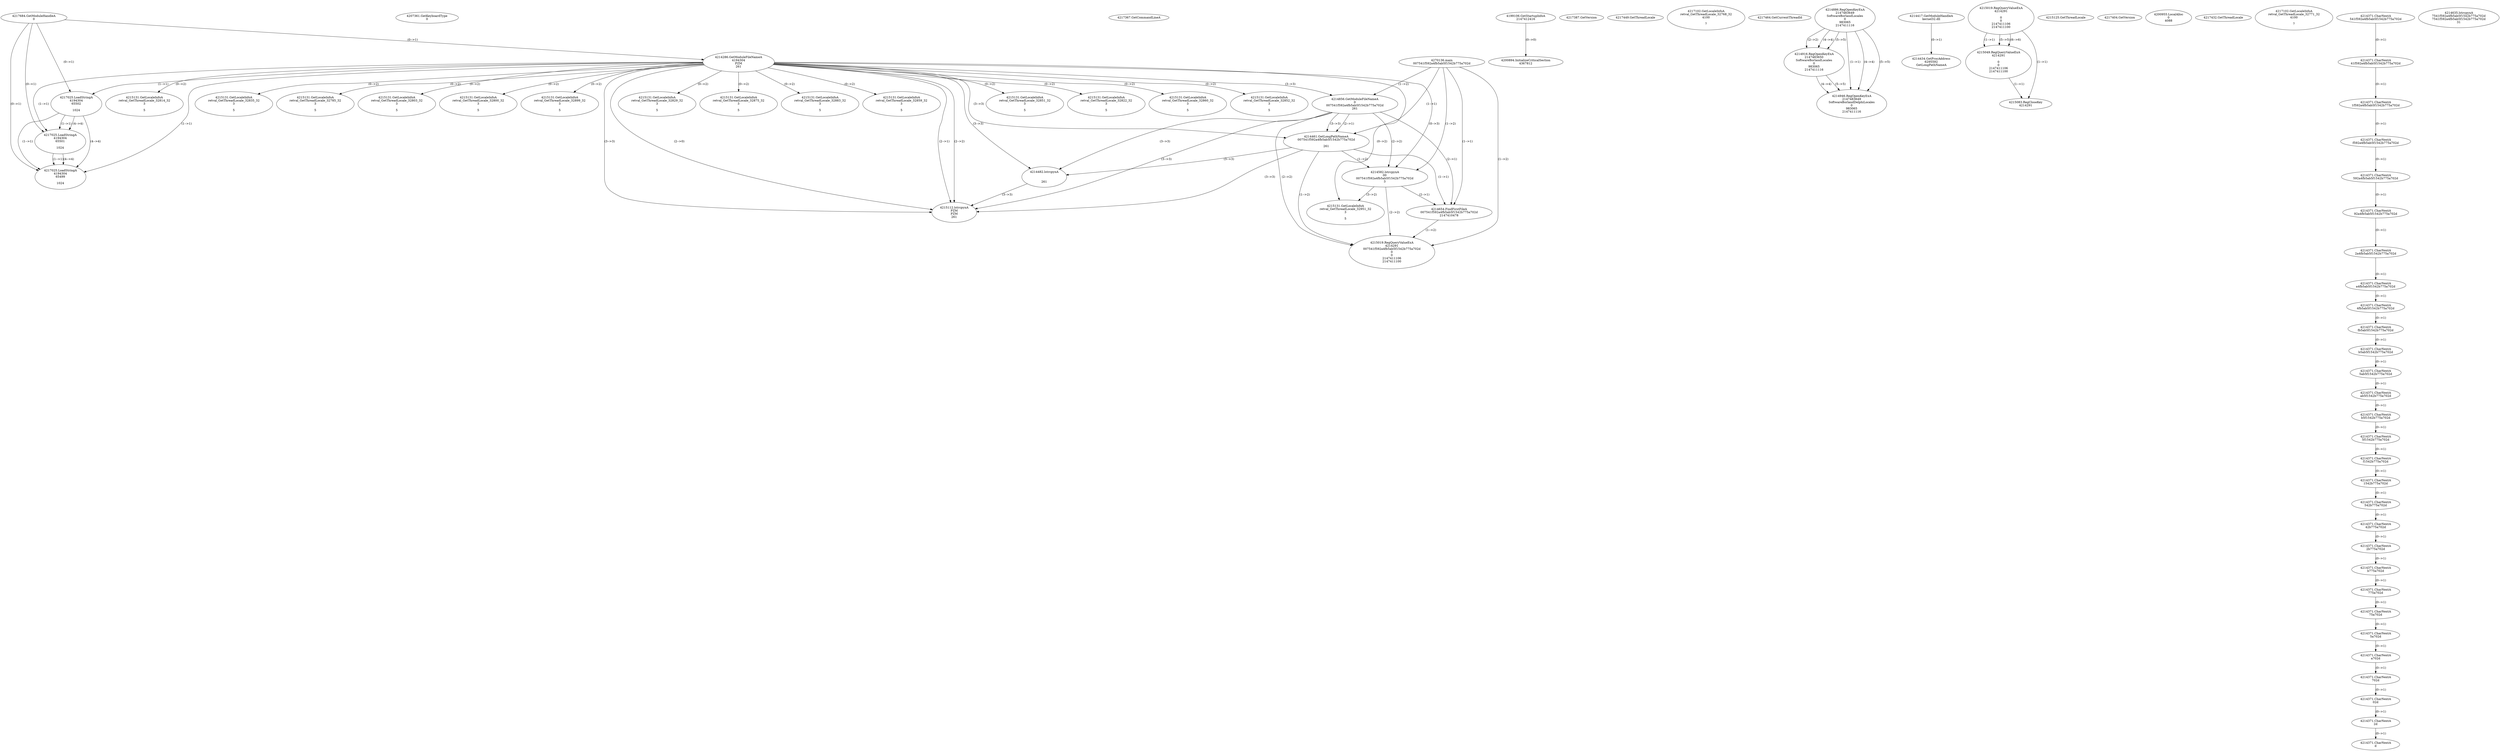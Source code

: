 // Global SCDG with merge call
digraph {
	0 [label="4270136.main
007541f592a4fb5ab5f1542b775a702d"]
	1 [label="4217684.GetModuleHandleA
0"]
	2 [label="4207361.GetKeyboardType
0"]
	3 [label="4217367.GetCommandLineA
"]
	4 [label="4199106.GetStartupInfoA
2147412416"]
	5 [label="4217387.GetVersion
"]
	6 [label="4217449.GetThreadLocale
"]
	7 [label="4217102.GetLocaleInfoA
retval_GetThreadLocale_32768_32
4100

7"]
	8 [label="4217464.GetCurrentThreadId
"]
	9 [label="4214286.GetModuleFileNameA
4194304
PZM
261"]
	1 -> 9 [label="(0-->1)"]
	10 [label="4214856.GetModuleFileNameA
0
007541f592a4fb5ab5f1542b775a702d
261"]
	0 -> 10 [label="(1-->2)"]
	9 -> 10 [label="(3-->3)"]
	11 [label="4214886.RegOpenKeyExA
2147483649
Software\Borland\Locales
0
983065
2147411116"]
	12 [label="4214916.RegOpenKeyExA
2147483650
Software\Borland\Locales
0
983065
2147411116"]
	11 -> 12 [label="(2-->2)"]
	11 -> 12 [label="(4-->4)"]
	11 -> 12 [label="(5-->5)"]
	13 [label="4214946.RegOpenKeyExA
2147483649
Software\Borland\Delphi\Locales
0
983065
2147411116"]
	11 -> 13 [label="(1-->1)"]
	11 -> 13 [label="(4-->4)"]
	12 -> 13 [label="(4-->4)"]
	11 -> 13 [label="(5-->5)"]
	12 -> 13 [label="(5-->5)"]
	14 [label="4214417.GetModuleHandleA
kernel32.dll"]
	15 [label="4214434.GetProcAddress
6295592
GetLongPathNameA"]
	14 -> 15 [label="(0-->1)"]
	16 [label="4214461.GetLongPathNameA
007541f592a4fb5ab5f1542b775a702d

261"]
	0 -> 16 [label="(1-->1)"]
	10 -> 16 [label="(2-->1)"]
	9 -> 16 [label="(3-->3)"]
	10 -> 16 [label="(3-->3)"]
	17 [label="4214482.lstrcpynA


261"]
	9 -> 17 [label="(3-->3)"]
	10 -> 17 [label="(3-->3)"]
	16 -> 17 [label="(3-->3)"]
	18 [label="4215019.RegQueryValueExA
4214291

0
0
2147411106
2147411100"]
	19 [label="4215049.RegQueryValueExA
4214291

0
0
2147411106
2147411100"]
	18 -> 19 [label="(1-->1)"]
	18 -> 19 [label="(5-->5)"]
	18 -> 19 [label="(6-->6)"]
	20 [label="4215083.RegCloseKey
4214291"]
	18 -> 20 [label="(1-->1)"]
	19 -> 20 [label="(1-->1)"]
	21 [label="4215112.lstrcpynA
PZM
PZM
261"]
	9 -> 21 [label="(2-->1)"]
	9 -> 21 [label="(2-->2)"]
	9 -> 21 [label="(3-->3)"]
	10 -> 21 [label="(3-->3)"]
	16 -> 21 [label="(3-->3)"]
	17 -> 21 [label="(3-->3)"]
	9 -> 21 [label="(2-->0)"]
	22 [label="4215125.GetThreadLocale
"]
	23 [label="4215131.GetLocaleInfoA
retval_GetThreadLocale_32851_32
3

5"]
	9 -> 23 [label="(0-->2)"]
	24 [label="4217025.LoadStringA
4194304
65502

1024"]
	1 -> 24 [label="(0-->1)"]
	9 -> 24 [label="(1-->1)"]
	25 [label="4217025.LoadStringA
4194304
65501

1024"]
	1 -> 25 [label="(0-->1)"]
	9 -> 25 [label="(1-->1)"]
	24 -> 25 [label="(1-->1)"]
	24 -> 25 [label="(4-->4)"]
	26 [label="4217404.GetVersion
"]
	27 [label="4215131.GetLocaleInfoA
retval_GetThreadLocale_32822_32
3

5"]
	9 -> 27 [label="(0-->2)"]
	28 [label="4200894.InitializeCriticalSection
4367812"]
	4 -> 28 [label="(0-->0)"]
	29 [label="4200955.LocalAlloc
0
4088"]
	30 [label="4217432.GetThreadLocale
"]
	31 [label="4217102.GetLocaleInfoA
retval_GetThreadLocale_32771_32
4100

7"]
	32 [label="4215131.GetLocaleInfoA
retval_GetThreadLocale_32860_32
3

5"]
	9 -> 32 [label="(0-->2)"]
	33 [label="4215131.GetLocaleInfoA
retval_GetThreadLocale_32852_32
3

5"]
	9 -> 33 [label="(0-->2)"]
	34 [label="4217025.LoadStringA
4194304
65499

1024"]
	1 -> 34 [label="(0-->1)"]
	9 -> 34 [label="(1-->1)"]
	24 -> 34 [label="(1-->1)"]
	25 -> 34 [label="(1-->1)"]
	24 -> 34 [label="(4-->4)"]
	25 -> 34 [label="(4-->4)"]
	35 [label="4215131.GetLocaleInfoA
retval_GetThreadLocale_32814_32
3

5"]
	9 -> 35 [label="(0-->2)"]
	36 [label="4215131.GetLocaleInfoA
retval_GetThreadLocale_32835_32
3

5"]
	9 -> 36 [label="(0-->2)"]
	37 [label="4215131.GetLocaleInfoA
retval_GetThreadLocale_32785_32
3

5"]
	9 -> 37 [label="(0-->2)"]
	38 [label="4215131.GetLocaleInfoA
retval_GetThreadLocale_32803_32
3

5"]
	9 -> 38 [label="(0-->2)"]
	39 [label="4215131.GetLocaleInfoA
retval_GetThreadLocale_32800_32
3

5"]
	9 -> 39 [label="(0-->2)"]
	40 [label="4215131.GetLocaleInfoA
retval_GetThreadLocale_32899_32
3

5"]
	9 -> 40 [label="(0-->2)"]
	41 [label="4214582.lstrcpynA
00
007541f592a4fb5ab5f1542b775a702d
3"]
	0 -> 41 [label="(1-->2)"]
	10 -> 41 [label="(2-->2)"]
	16 -> 41 [label="(1-->2)"]
	9 -> 41 [label="(0-->3)"]
	42 [label="4214371.CharNextA
541f592a4fb5ab5f1542b775a702d"]
	43 [label="4214371.CharNextA
41f592a4fb5ab5f1542b775a702d"]
	42 -> 43 [label="(0-->1)"]
	44 [label="4214371.CharNextA
1f592a4fb5ab5f1542b775a702d"]
	43 -> 44 [label="(0-->1)"]
	45 [label="4214371.CharNextA
f592a4fb5ab5f1542b775a702d"]
	44 -> 45 [label="(0-->1)"]
	46 [label="4214371.CharNextA
592a4fb5ab5f1542b775a702d"]
	45 -> 46 [label="(0-->1)"]
	47 [label="4214371.CharNextA
92a4fb5ab5f1542b775a702d"]
	46 -> 47 [label="(0-->1)"]
	48 [label="4214371.CharNextA
2a4fb5ab5f1542b775a702d"]
	47 -> 48 [label="(0-->1)"]
	49 [label="4214371.CharNextA
a4fb5ab5f1542b775a702d"]
	48 -> 49 [label="(0-->1)"]
	50 [label="4214371.CharNextA
4fb5ab5f1542b775a702d"]
	49 -> 50 [label="(0-->1)"]
	51 [label="4214371.CharNextA
fb5ab5f1542b775a702d"]
	50 -> 51 [label="(0-->1)"]
	52 [label="4214371.CharNextA
b5ab5f1542b775a702d"]
	51 -> 52 [label="(0-->1)"]
	53 [label="4214371.CharNextA
5ab5f1542b775a702d"]
	52 -> 53 [label="(0-->1)"]
	54 [label="4214371.CharNextA
ab5f1542b775a702d"]
	53 -> 54 [label="(0-->1)"]
	55 [label="4214371.CharNextA
b5f1542b775a702d"]
	54 -> 55 [label="(0-->1)"]
	56 [label="4214371.CharNextA
5f1542b775a702d"]
	55 -> 56 [label="(0-->1)"]
	57 [label="4214371.CharNextA
f1542b775a702d"]
	56 -> 57 [label="(0-->1)"]
	58 [label="4214371.CharNextA
1542b775a702d"]
	57 -> 58 [label="(0-->1)"]
	59 [label="4214371.CharNextA
542b775a702d"]
	58 -> 59 [label="(0-->1)"]
	60 [label="4214371.CharNextA
42b775a702d"]
	59 -> 60 [label="(0-->1)"]
	61 [label="4214371.CharNextA
2b775a702d"]
	60 -> 61 [label="(0-->1)"]
	62 [label="4214371.CharNextA
b775a702d"]
	61 -> 62 [label="(0-->1)"]
	63 [label="4214371.CharNextA
775a702d"]
	62 -> 63 [label="(0-->1)"]
	64 [label="4214371.CharNextA
75a702d"]
	63 -> 64 [label="(0-->1)"]
	65 [label="4214371.CharNextA
5a702d"]
	64 -> 65 [label="(0-->1)"]
	66 [label="4214371.CharNextA
a702d"]
	65 -> 66 [label="(0-->1)"]
	67 [label="4214371.CharNextA
702d"]
	66 -> 67 [label="(0-->1)"]
	68 [label="4214371.CharNextA
02d"]
	67 -> 68 [label="(0-->1)"]
	69 [label="4214371.CharNextA
2d"]
	68 -> 69 [label="(0-->1)"]
	70 [label="4214371.CharNextA
d"]
	69 -> 70 [label="(0-->1)"]
	71 [label="4214635.lstrcpynA
7541f592a4fb5ab5f1542b775a702d
7541f592a4fb5ab5f1542b775a702d
31"]
	72 [label="4214654.FindFirstFileA
007541f592a4fb5ab5f1542b775a702d
2147410478"]
	0 -> 72 [label="(1-->1)"]
	10 -> 72 [label="(2-->1)"]
	16 -> 72 [label="(1-->1)"]
	41 -> 72 [label="(2-->1)"]
	73 [label="4215019.RegQueryValueExA
4214291
007541f592a4fb5ab5f1542b775a702d
0
0
2147411106
2147411100"]
	0 -> 73 [label="(1-->2)"]
	10 -> 73 [label="(2-->2)"]
	16 -> 73 [label="(1-->2)"]
	41 -> 73 [label="(2-->2)"]
	72 -> 73 [label="(1-->2)"]
	74 [label="4215131.GetLocaleInfoA
retval_GetThreadLocale_32951_32
3

5"]
	9 -> 74 [label="(0-->2)"]
	41 -> 74 [label="(3-->2)"]
	75 [label="4215131.GetLocaleInfoA
retval_GetThreadLocale_32829_32
3

5"]
	9 -> 75 [label="(0-->2)"]
	76 [label="4215131.GetLocaleInfoA
retval_GetThreadLocale_32875_32
3

5"]
	9 -> 76 [label="(0-->2)"]
	77 [label="4215131.GetLocaleInfoA
retval_GetThreadLocale_32883_32
3

5"]
	9 -> 77 [label="(0-->2)"]
	78 [label="4215131.GetLocaleInfoA
retval_GetThreadLocale_32859_32
3

5"]
	9 -> 78 [label="(0-->2)"]
}
